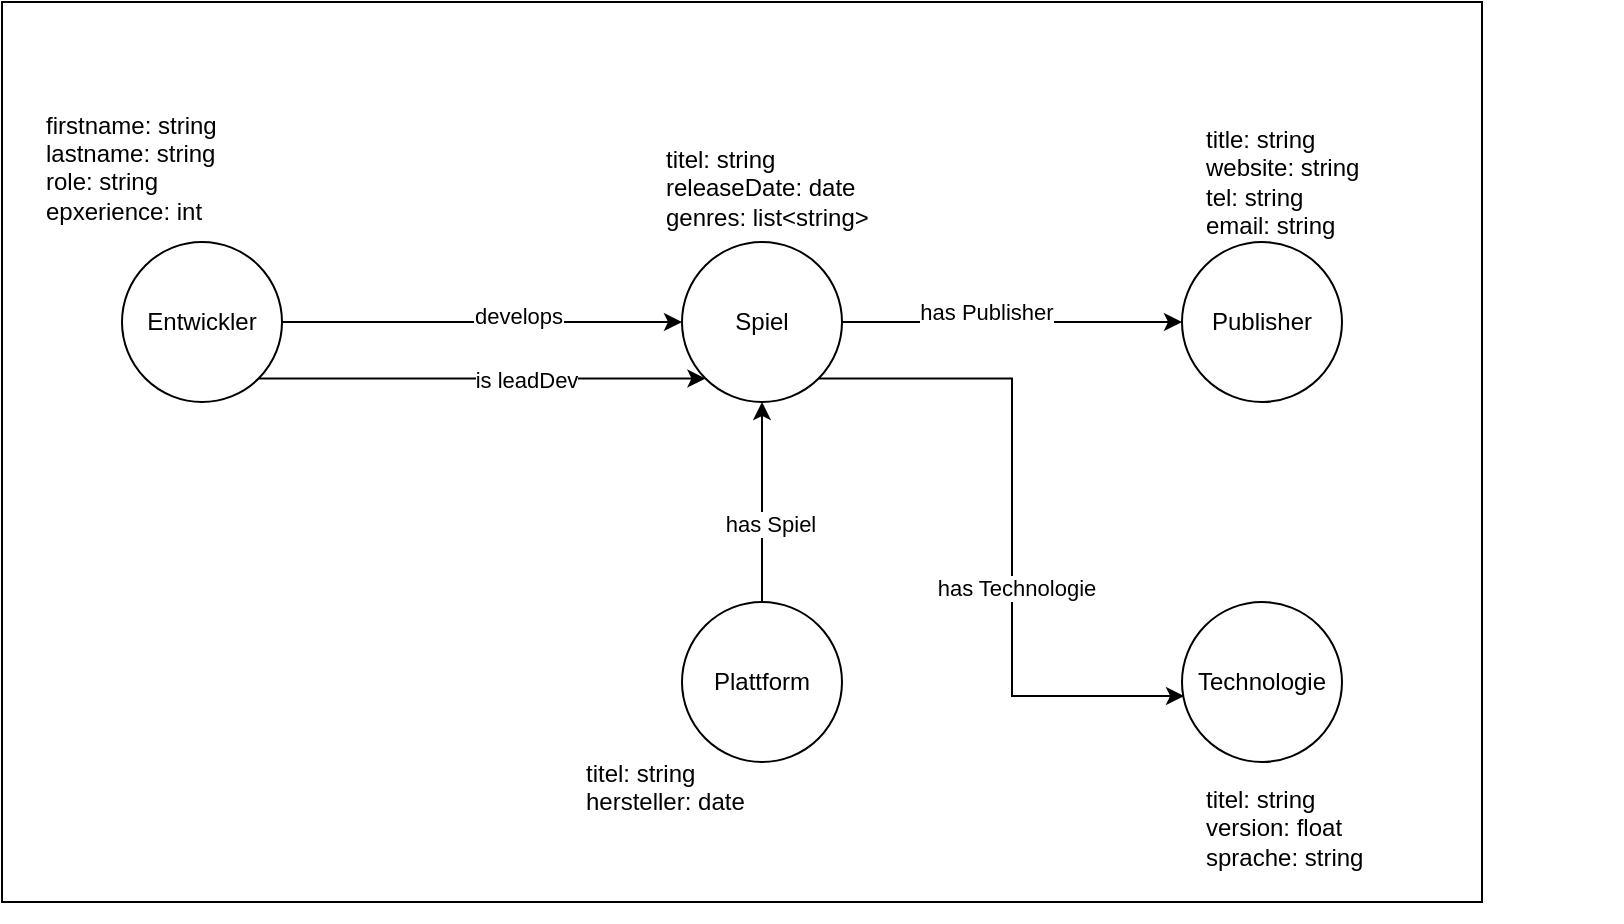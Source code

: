 <mxfile version="26.1.0">
  <diagram name="Page-1" id="KqeepEwzOTwGygyZTSBj">
    <mxGraphModel dx="868" dy="586" grid="1" gridSize="10" guides="1" tooltips="1" connect="1" arrows="1" fold="1" page="1" pageScale="1" pageWidth="850" pageHeight="1100" math="0" shadow="0">
      <root>
        <mxCell id="0" />
        <mxCell id="1" parent="0" />
        <mxCell id="Wek7TfGAg89cfKgg1SVe-27" value="" style="rounded=0;whiteSpace=wrap;html=1;" vertex="1" parent="1">
          <mxGeometry x="10" y="70" width="740" height="450" as="geometry" />
        </mxCell>
        <mxCell id="Wek7TfGAg89cfKgg1SVe-13" style="edgeStyle=orthogonalEdgeStyle;rounded=0;orthogonalLoop=1;jettySize=auto;html=1;" edge="1" parent="1" source="Wek7TfGAg89cfKgg1SVe-1" target="Wek7TfGAg89cfKgg1SVe-5">
          <mxGeometry relative="1" as="geometry" />
        </mxCell>
        <mxCell id="Wek7TfGAg89cfKgg1SVe-14" value="&lt;div&gt;has Publisher&lt;/div&gt;&lt;div&gt;&lt;br&gt;&lt;/div&gt;" style="edgeLabel;html=1;align=center;verticalAlign=middle;resizable=0;points=[];" vertex="1" connectable="0" parent="Wek7TfGAg89cfKgg1SVe-13">
          <mxGeometry x="-0.153" y="-2" relative="1" as="geometry">
            <mxPoint as="offset" />
          </mxGeometry>
        </mxCell>
        <mxCell id="Wek7TfGAg89cfKgg1SVe-1" value="Spiel" style="ellipse;whiteSpace=wrap;html=1;aspect=fixed;" vertex="1" parent="1">
          <mxGeometry x="350" y="190" width="80" height="80" as="geometry" />
        </mxCell>
        <mxCell id="Wek7TfGAg89cfKgg1SVe-6" style="edgeStyle=orthogonalEdgeStyle;rounded=0;orthogonalLoop=1;jettySize=auto;html=1;exitX=1;exitY=0.5;exitDx=0;exitDy=0;entryX=0;entryY=0.5;entryDx=0;entryDy=0;" edge="1" parent="1" source="Wek7TfGAg89cfKgg1SVe-2" target="Wek7TfGAg89cfKgg1SVe-1">
          <mxGeometry relative="1" as="geometry" />
        </mxCell>
        <mxCell id="Wek7TfGAg89cfKgg1SVe-7" value="develops" style="edgeLabel;html=1;align=center;verticalAlign=middle;resizable=0;points=[];" vertex="1" connectable="0" parent="Wek7TfGAg89cfKgg1SVe-6">
          <mxGeometry x="0.178" y="3" relative="1" as="geometry">
            <mxPoint as="offset" />
          </mxGeometry>
        </mxCell>
        <mxCell id="Wek7TfGAg89cfKgg1SVe-20" style="edgeStyle=orthogonalEdgeStyle;rounded=0;orthogonalLoop=1;jettySize=auto;html=1;exitX=1;exitY=1;exitDx=0;exitDy=0;entryX=0;entryY=1;entryDx=0;entryDy=0;" edge="1" parent="1" source="Wek7TfGAg89cfKgg1SVe-2" target="Wek7TfGAg89cfKgg1SVe-1">
          <mxGeometry relative="1" as="geometry" />
        </mxCell>
        <mxCell id="Wek7TfGAg89cfKgg1SVe-21" value="&lt;div&gt;is leadDev&lt;/div&gt;" style="edgeLabel;html=1;align=center;verticalAlign=middle;resizable=0;points=[];" vertex="1" connectable="0" parent="Wek7TfGAg89cfKgg1SVe-20">
          <mxGeometry x="0.197" relative="1" as="geometry">
            <mxPoint as="offset" />
          </mxGeometry>
        </mxCell>
        <mxCell id="Wek7TfGAg89cfKgg1SVe-2" value="Entwickler" style="ellipse;whiteSpace=wrap;html=1;aspect=fixed;" vertex="1" parent="1">
          <mxGeometry x="70" y="190" width="80" height="80" as="geometry" />
        </mxCell>
        <mxCell id="Wek7TfGAg89cfKgg1SVe-18" style="edgeStyle=orthogonalEdgeStyle;rounded=0;orthogonalLoop=1;jettySize=auto;html=1;" edge="1" parent="1" source="Wek7TfGAg89cfKgg1SVe-3" target="Wek7TfGAg89cfKgg1SVe-1">
          <mxGeometry relative="1" as="geometry" />
        </mxCell>
        <mxCell id="Wek7TfGAg89cfKgg1SVe-19" value="has Spiel" style="edgeLabel;html=1;align=center;verticalAlign=middle;resizable=0;points=[];" vertex="1" connectable="0" parent="Wek7TfGAg89cfKgg1SVe-18">
          <mxGeometry x="-0.22" y="-4" relative="1" as="geometry">
            <mxPoint as="offset" />
          </mxGeometry>
        </mxCell>
        <mxCell id="Wek7TfGAg89cfKgg1SVe-3" value="Plattform" style="ellipse;whiteSpace=wrap;html=1;aspect=fixed;" vertex="1" parent="1">
          <mxGeometry x="350" y="370" width="80" height="80" as="geometry" />
        </mxCell>
        <mxCell id="Wek7TfGAg89cfKgg1SVe-4" value="Technologie" style="ellipse;whiteSpace=wrap;html=1;aspect=fixed;" vertex="1" parent="1">
          <mxGeometry x="600" y="370" width="80" height="80" as="geometry" />
        </mxCell>
        <mxCell id="Wek7TfGAg89cfKgg1SVe-5" value="Publisher" style="ellipse;whiteSpace=wrap;html=1;aspect=fixed;" vertex="1" parent="1">
          <mxGeometry x="600" y="190" width="80" height="80" as="geometry" />
        </mxCell>
        <mxCell id="Wek7TfGAg89cfKgg1SVe-15" value="&lt;div align=&quot;left&quot;&gt;firstname: string&lt;/div&gt;&lt;div&gt;lastname: string&lt;/div&gt;&lt;div&gt;role: string&lt;/div&gt;&lt;div&gt;epxerience: int&lt;/div&gt;&lt;div&gt;&lt;br&gt;&lt;/div&gt;" style="text;html=1;align=left;verticalAlign=middle;whiteSpace=wrap;rounded=0;" vertex="1" parent="1">
          <mxGeometry x="30" y="110" width="210" height="100" as="geometry" />
        </mxCell>
        <mxCell id="Wek7TfGAg89cfKgg1SVe-16" value="&lt;div&gt;titel: string&lt;/div&gt;&lt;div&gt;releaseDate: date&lt;/div&gt;&lt;div&gt;genres: list&amp;lt;string&amp;gt;&lt;/div&gt;&lt;div&gt;&lt;br&gt;&lt;/div&gt;" style="text;html=1;align=left;verticalAlign=middle;whiteSpace=wrap;rounded=0;" vertex="1" parent="1">
          <mxGeometry x="340" y="120" width="210" height="100" as="geometry" />
        </mxCell>
        <mxCell id="Wek7TfGAg89cfKgg1SVe-17" value="&lt;div&gt;title: string&lt;/div&gt;&lt;div&gt;website: string&lt;/div&gt;&lt;div&gt;tel: string&lt;/div&gt;&lt;div&gt;email: string&lt;/div&gt;" style="text;html=1;align=left;verticalAlign=middle;whiteSpace=wrap;rounded=0;" vertex="1" parent="1">
          <mxGeometry x="610" y="110" width="210" height="100" as="geometry" />
        </mxCell>
        <mxCell id="Wek7TfGAg89cfKgg1SVe-22" style="edgeStyle=orthogonalEdgeStyle;rounded=0;orthogonalLoop=1;jettySize=auto;html=1;exitX=1;exitY=1;exitDx=0;exitDy=0;entryX=0.013;entryY=0.588;entryDx=0;entryDy=0;entryPerimeter=0;" edge="1" parent="1" source="Wek7TfGAg89cfKgg1SVe-1" target="Wek7TfGAg89cfKgg1SVe-4">
          <mxGeometry relative="1" as="geometry" />
        </mxCell>
        <mxCell id="Wek7TfGAg89cfKgg1SVe-23" value="has Technologie" style="edgeLabel;html=1;align=center;verticalAlign=middle;resizable=0;points=[];" vertex="1" connectable="0" parent="Wek7TfGAg89cfKgg1SVe-22">
          <mxGeometry x="0.18" y="2" relative="1" as="geometry">
            <mxPoint as="offset" />
          </mxGeometry>
        </mxCell>
        <mxCell id="Wek7TfGAg89cfKgg1SVe-24" value="&lt;div&gt;titel: string&lt;/div&gt;&lt;div&gt;hersteller: date&lt;/div&gt;&lt;div&gt;&lt;br&gt;&lt;/div&gt;" style="text;html=1;align=left;verticalAlign=middle;whiteSpace=wrap;rounded=0;" vertex="1" parent="1">
          <mxGeometry x="300" y="430" width="210" height="80" as="geometry" />
        </mxCell>
        <mxCell id="Wek7TfGAg89cfKgg1SVe-25" value="&lt;div&gt;titel: string&lt;/div&gt;&lt;div&gt;version: float&lt;/div&gt;&lt;div&gt;sprache: string&lt;/div&gt;&lt;div&gt;&lt;br&gt;&lt;/div&gt;" style="text;html=1;align=left;verticalAlign=middle;whiteSpace=wrap;rounded=0;" vertex="1" parent="1">
          <mxGeometry x="610" y="450" width="210" height="80" as="geometry" />
        </mxCell>
      </root>
    </mxGraphModel>
  </diagram>
</mxfile>
